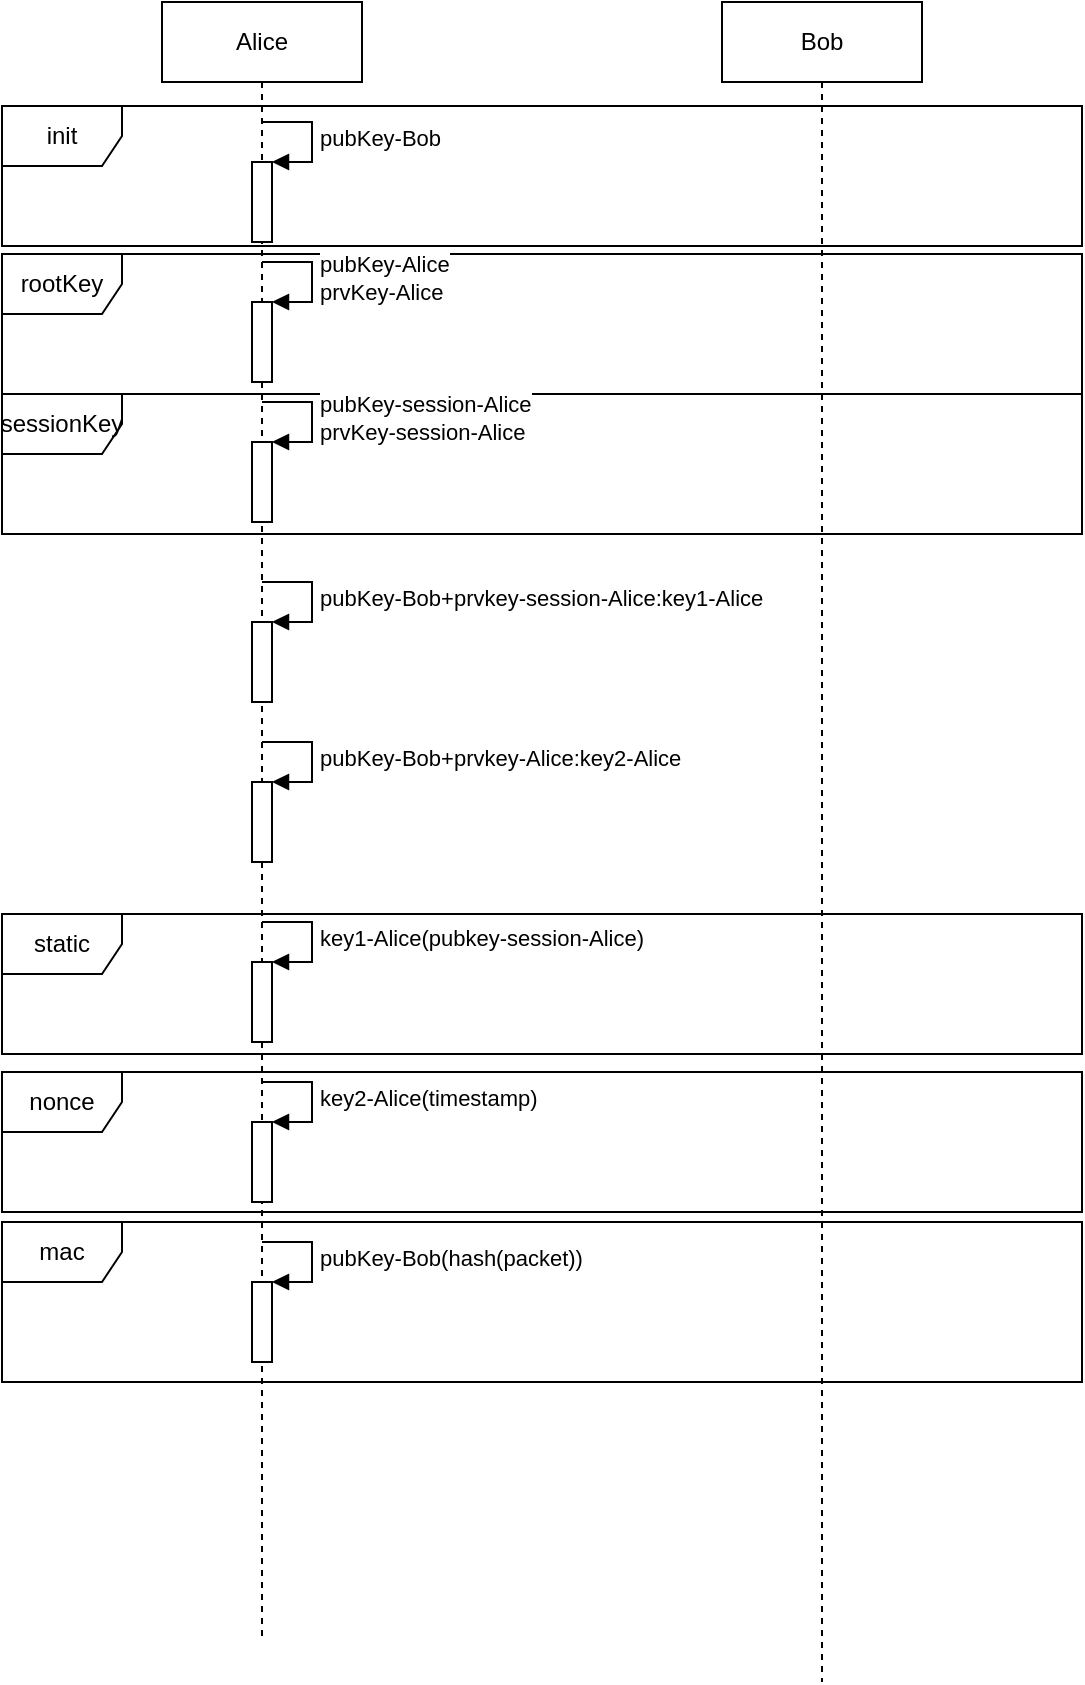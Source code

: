 <mxfile version="12.1.7" type="device" pages="3"><diagram id="3xosdwYBwhrU-yBite4D" name="Page-1"><mxGraphModel dx="1106" dy="762" grid="1" gridSize="10" guides="1" tooltips="1" connect="1" arrows="1" fold="1" page="1" pageScale="1" pageWidth="850" pageHeight="1100" math="0" shadow="0"><root><mxCell id="0"/><mxCell id="1" parent="0"/><mxCell id="DGvEX-79ixE-ZYvpNxBf-25" value="static" style="shape=umlFrame;whiteSpace=wrap;html=1;" vertex="1" parent="1"><mxGeometry x="40" y="576" width="540" height="70" as="geometry"/></mxCell><mxCell id="DGvEX-79ixE-ZYvpNxBf-23" value="rootKey" style="shape=umlFrame;whiteSpace=wrap;html=1;" vertex="1" parent="1"><mxGeometry x="40" y="246" width="540" height="70" as="geometry"/></mxCell><mxCell id="DGvEX-79ixE-ZYvpNxBf-24" value="sessionKey" style="shape=umlFrame;whiteSpace=wrap;html=1;" vertex="1" parent="1"><mxGeometry x="40" y="316" width="540" height="70" as="geometry"/></mxCell><mxCell id="DGvEX-79ixE-ZYvpNxBf-21" value="mac" style="shape=umlFrame;whiteSpace=wrap;html=1;" vertex="1" parent="1"><mxGeometry x="40" y="730" width="540" height="80" as="geometry"/></mxCell><mxCell id="DGvEX-79ixE-ZYvpNxBf-10" value="init" style="shape=umlFrame;whiteSpace=wrap;html=1;" vertex="1" parent="1"><mxGeometry x="40" y="172" width="540" height="70" as="geometry"/></mxCell><mxCell id="DGvEX-79ixE-ZYvpNxBf-22" value="nonce" style="shape=umlFrame;whiteSpace=wrap;html=1;" vertex="1" parent="1"><mxGeometry x="40" y="655" width="540" height="70" as="geometry"/></mxCell><mxCell id="DGvEX-79ixE-ZYvpNxBf-2" value="Alice" style="shape=umlLifeline;perimeter=lifelinePerimeter;whiteSpace=wrap;html=1;container=1;collapsible=0;recursiveResize=0;outlineConnect=0;" vertex="1" parent="1"><mxGeometry x="120" y="120" width="100" height="820" as="geometry"/></mxCell><mxCell id="DGvEX-79ixE-ZYvpNxBf-4" value="" style="html=1;points=[];perimeter=orthogonalPerimeter;" vertex="1" parent="DGvEX-79ixE-ZYvpNxBf-2"><mxGeometry x="45" y="80" width="10" height="40" as="geometry"/></mxCell><mxCell id="DGvEX-79ixE-ZYvpNxBf-5" value="pubKey-Bob" style="edgeStyle=orthogonalEdgeStyle;html=1;align=left;spacingLeft=2;endArrow=block;rounded=0;entryX=1;entryY=0;" edge="1" target="DGvEX-79ixE-ZYvpNxBf-4" parent="DGvEX-79ixE-ZYvpNxBf-2"><mxGeometry relative="1" as="geometry"><mxPoint x="50" y="60" as="sourcePoint"/><Array as="points"><mxPoint x="75" y="60"/></Array></mxGeometry></mxCell><mxCell id="DGvEX-79ixE-ZYvpNxBf-6" value="" style="html=1;points=[];perimeter=orthogonalPerimeter;" vertex="1" parent="DGvEX-79ixE-ZYvpNxBf-2"><mxGeometry x="45" y="150" width="10" height="40" as="geometry"/></mxCell><mxCell id="DGvEX-79ixE-ZYvpNxBf-7" value="pubKey-Alice&lt;br&gt;prvKey-Alice" style="edgeStyle=orthogonalEdgeStyle;html=1;align=left;spacingLeft=2;endArrow=block;rounded=0;entryX=1;entryY=0;" edge="1" parent="DGvEX-79ixE-ZYvpNxBf-2" target="DGvEX-79ixE-ZYvpNxBf-6"><mxGeometry relative="1" as="geometry"><mxPoint x="50" y="130" as="sourcePoint"/><Array as="points"><mxPoint x="75" y="130"/></Array></mxGeometry></mxCell><mxCell id="DGvEX-79ixE-ZYvpNxBf-8" value="" style="html=1;points=[];perimeter=orthogonalPerimeter;" vertex="1" parent="DGvEX-79ixE-ZYvpNxBf-2"><mxGeometry x="45" y="220" width="10" height="40" as="geometry"/></mxCell><mxCell id="DGvEX-79ixE-ZYvpNxBf-9" value="pubKey-session-Alice&lt;br&gt;prvKey-session-Alice" style="edgeStyle=orthogonalEdgeStyle;html=1;align=left;spacingLeft=2;endArrow=block;rounded=0;entryX=1;entryY=0;" edge="1" parent="DGvEX-79ixE-ZYvpNxBf-2" target="DGvEX-79ixE-ZYvpNxBf-8"><mxGeometry relative="1" as="geometry"><mxPoint x="50" y="200" as="sourcePoint"/><Array as="points"><mxPoint x="75" y="200"/></Array></mxGeometry></mxCell><mxCell id="DGvEX-79ixE-ZYvpNxBf-11" value="" style="html=1;points=[];perimeter=orthogonalPerimeter;" vertex="1" parent="DGvEX-79ixE-ZYvpNxBf-2"><mxGeometry x="45" y="310" width="10" height="40" as="geometry"/></mxCell><mxCell id="DGvEX-79ixE-ZYvpNxBf-12" value="pubKey-Bob+prvkey-session-Alice:key1-Alice" style="edgeStyle=orthogonalEdgeStyle;html=1;align=left;spacingLeft=2;endArrow=block;rounded=0;entryX=1;entryY=0;" edge="1" parent="DGvEX-79ixE-ZYvpNxBf-2" target="DGvEX-79ixE-ZYvpNxBf-11"><mxGeometry relative="1" as="geometry"><mxPoint x="50" y="290" as="sourcePoint"/><Array as="points"><mxPoint x="75" y="290"/></Array></mxGeometry></mxCell><mxCell id="DGvEX-79ixE-ZYvpNxBf-13" value="" style="html=1;points=[];perimeter=orthogonalPerimeter;" vertex="1" parent="DGvEX-79ixE-ZYvpNxBf-2"><mxGeometry x="45" y="390" width="10" height="40" as="geometry"/></mxCell><mxCell id="DGvEX-79ixE-ZYvpNxBf-14" value="pubKey-Bob+prvkey-Alice:key2-Alice" style="edgeStyle=orthogonalEdgeStyle;html=1;align=left;spacingLeft=2;endArrow=block;rounded=0;entryX=1;entryY=0;" edge="1" parent="DGvEX-79ixE-ZYvpNxBf-2" target="DGvEX-79ixE-ZYvpNxBf-13"><mxGeometry relative="1" as="geometry"><mxPoint x="50" y="370" as="sourcePoint"/><Array as="points"><mxPoint x="75" y="370"/></Array></mxGeometry></mxCell><mxCell id="DGvEX-79ixE-ZYvpNxBf-15" value="" style="html=1;points=[];perimeter=orthogonalPerimeter;" vertex="1" parent="DGvEX-79ixE-ZYvpNxBf-2"><mxGeometry x="45" y="480" width="10" height="40" as="geometry"/></mxCell><mxCell id="DGvEX-79ixE-ZYvpNxBf-16" value="key1-Alice(pubkey-session-Alice)" style="edgeStyle=orthogonalEdgeStyle;html=1;align=left;spacingLeft=2;endArrow=block;rounded=0;entryX=1;entryY=0;" edge="1" parent="DGvEX-79ixE-ZYvpNxBf-2" target="DGvEX-79ixE-ZYvpNxBf-15"><mxGeometry relative="1" as="geometry"><mxPoint x="50" y="460" as="sourcePoint"/><Array as="points"><mxPoint x="75" y="460"/></Array></mxGeometry></mxCell><mxCell id="DGvEX-79ixE-ZYvpNxBf-17" value="" style="html=1;points=[];perimeter=orthogonalPerimeter;" vertex="1" parent="DGvEX-79ixE-ZYvpNxBf-2"><mxGeometry x="45" y="560" width="10" height="40" as="geometry"/></mxCell><mxCell id="DGvEX-79ixE-ZYvpNxBf-18" value="key2-Alice(timestamp)" style="edgeStyle=orthogonalEdgeStyle;html=1;align=left;spacingLeft=2;endArrow=block;rounded=0;entryX=1;entryY=0;" edge="1" parent="DGvEX-79ixE-ZYvpNxBf-2" target="DGvEX-79ixE-ZYvpNxBf-17"><mxGeometry relative="1" as="geometry"><mxPoint x="50" y="540" as="sourcePoint"/><Array as="points"><mxPoint x="75" y="540"/></Array></mxGeometry></mxCell><mxCell id="DGvEX-79ixE-ZYvpNxBf-19" value="" style="html=1;points=[];perimeter=orthogonalPerimeter;" vertex="1" parent="DGvEX-79ixE-ZYvpNxBf-2"><mxGeometry x="45" y="640" width="10" height="40" as="geometry"/></mxCell><mxCell id="DGvEX-79ixE-ZYvpNxBf-20" value="pubKey-Bob(hash(packet))" style="edgeStyle=orthogonalEdgeStyle;html=1;align=left;spacingLeft=2;endArrow=block;rounded=0;entryX=1;entryY=0;" edge="1" parent="DGvEX-79ixE-ZYvpNxBf-2" target="DGvEX-79ixE-ZYvpNxBf-19"><mxGeometry relative="1" as="geometry"><mxPoint x="50" y="620" as="sourcePoint"/><Array as="points"><mxPoint x="75" y="620"/></Array></mxGeometry></mxCell><mxCell id="DGvEX-79ixE-ZYvpNxBf-3" value="Bob" style="shape=umlLifeline;perimeter=lifelinePerimeter;whiteSpace=wrap;html=1;container=1;collapsible=0;recursiveResize=0;outlineConnect=0;" vertex="1" parent="1"><mxGeometry x="400" y="120" width="100" height="840" as="geometry"/></mxCell></root></mxGraphModel></diagram><diagram id="zhnW8PUoAlxUmIfvnpiN" name="Page-2"><mxGraphModel dx="1106" dy="762" grid="1" gridSize="10" guides="1" tooltips="1" connect="1" arrows="1" fold="1" page="1" pageScale="1" pageWidth="850" pageHeight="1100" math="0" shadow="0"><root><mxCell id="h1K0eFiPvRUF4r_NolxN-0"/><mxCell id="h1K0eFiPvRUF4r_NolxN-1" parent="h1K0eFiPvRUF4r_NolxN-0"/><mxCell id="h1K0eFiPvRUF4r_NolxN-14" value="ivp6" style="rounded=0;whiteSpace=wrap;html=1;" vertex="1" parent="h1K0eFiPvRUF4r_NolxN-1"><mxGeometry x="580" y="160" width="330" height="380" as="geometry"/></mxCell><mxCell id="h1K0eFiPvRUF4r_NolxN-10" style="edgeStyle=none;rounded=0;orthogonalLoop=1;jettySize=auto;html=1;exitX=1;exitY=0.5;exitDx=0;exitDy=0;entryX=0;entryY=0.5;entryDx=0;entryDy=0;" edge="1" parent="h1K0eFiPvRUF4r_NolxN-1" source="h1K0eFiPvRUF4r_NolxN-2" target="h1K0eFiPvRUF4r_NolxN-3"><mxGeometry relative="1" as="geometry"/></mxCell><mxCell id="h1K0eFiPvRUF4r_NolxN-11" style="edgeStyle=none;rounded=0;orthogonalLoop=1;jettySize=auto;html=1;exitX=1;exitY=0.75;exitDx=0;exitDy=0;entryX=-0.042;entryY=0.633;entryDx=0;entryDy=0;entryPerimeter=0;" edge="1" parent="h1K0eFiPvRUF4r_NolxN-1" source="h1K0eFiPvRUF4r_NolxN-2" target="h1K0eFiPvRUF4r_NolxN-4"><mxGeometry relative="1" as="geometry"/></mxCell><mxCell id="h1K0eFiPvRUF4r_NolxN-2" value="三层交换机" style="rounded=0;whiteSpace=wrap;html=1;" vertex="1" parent="h1K0eFiPvRUF4r_NolxN-1"><mxGeometry x="280" y="360" width="120" height="60" as="geometry"/></mxCell><mxCell id="h1K0eFiPvRUF4r_NolxN-13" style="edgeStyle=none;rounded=0;orthogonalLoop=1;jettySize=auto;html=1;exitX=1;exitY=0.5;exitDx=0;exitDy=0;entryX=0.5;entryY=0;entryDx=0;entryDy=0;" edge="1" parent="h1K0eFiPvRUF4r_NolxN-1" source="h1K0eFiPvRUF4r_NolxN-3" target="h1K0eFiPvRUF4r_NolxN-5"><mxGeometry relative="1" as="geometry"><mxPoint x="640" y="510" as="targetPoint"/><Array as="points"><mxPoint x="780" y="350"/></Array></mxGeometry></mxCell><mxCell id="h1K0eFiPvRUF4r_NolxN-3" value="网关&lt;br&gt;192.168.123.1&lt;br&gt;IPV6" style="rounded=0;whiteSpace=wrap;html=1;" vertex="1" parent="h1K0eFiPvRUF4r_NolxN-1"><mxGeometry x="520" y="270" width="120" height="60" as="geometry"/></mxCell><mxCell id="h1K0eFiPvRUF4r_NolxN-12" style="edgeStyle=none;rounded=0;orthogonalLoop=1;jettySize=auto;html=1;exitX=1;exitY=0.5;exitDx=0;exitDy=0;entryX=1;entryY=0.5;entryDx=0;entryDy=0;" edge="1" parent="h1K0eFiPvRUF4r_NolxN-1" source="h1K0eFiPvRUF4r_NolxN-4" target="h1K0eFiPvRUF4r_NolxN-5"><mxGeometry relative="1" as="geometry"><Array as="points"><mxPoint x="680" y="440"/></Array></mxGeometry></mxCell><mxCell id="h1K0eFiPvRUF4r_NolxN-4" value="网关&lt;br&gt;IPV6" style="rounded=0;whiteSpace=wrap;html=1;" vertex="1" parent="h1K0eFiPvRUF4r_NolxN-1"><mxGeometry x="520" y="360" width="120" height="60" as="geometry"/></mxCell><mxCell id="h1K0eFiPvRUF4r_NolxN-5" value="业务&lt;br&gt;ipv6" style="rounded=0;whiteSpace=wrap;html=1;" vertex="1" parent="h1K0eFiPvRUF4r_NolxN-1"><mxGeometry x="740" y="380" width="120" height="60" as="geometry"/></mxCell><mxCell id="h1K0eFiPvRUF4r_NolxN-9" style="edgeStyle=none;rounded=0;orthogonalLoop=1;jettySize=auto;html=1;exitX=0.5;exitY=1;exitDx=0;exitDy=0;" edge="1" parent="h1K0eFiPvRUF4r_NolxN-1" source="h1K0eFiPvRUF4r_NolxN-6" target="h1K0eFiPvRUF4r_NolxN-2"><mxGeometry relative="1" as="geometry"/></mxCell><mxCell id="h1K0eFiPvRUF4r_NolxN-6" value="思博伦" style="rounded=0;whiteSpace=wrap;html=1;" vertex="1" parent="h1K0eFiPvRUF4r_NolxN-1"><mxGeometry x="240" y="160" width="120" height="60" as="geometry"/></mxCell><mxCell id="h1K0eFiPvRUF4r_NolxN-8" style="edgeStyle=none;rounded=0;orthogonalLoop=1;jettySize=auto;html=1;exitX=1;exitY=0.5;exitDx=0;exitDy=0;" edge="1" parent="h1K0eFiPvRUF4r_NolxN-1" source="h1K0eFiPvRUF4r_NolxN-7" target="h1K0eFiPvRUF4r_NolxN-2"><mxGeometry relative="1" as="geometry"/></mxCell><mxCell id="h1K0eFiPvRUF4r_NolxN-7" value="pc" style="rounded=0;whiteSpace=wrap;html=1;" vertex="1" parent="h1K0eFiPvRUF4r_NolxN-1"><mxGeometry x="50" y="360" width="120" height="60" as="geometry"/></mxCell><mxCell id="h1K0eFiPvRUF4r_NolxN-15" value="控制器" style="rounded=0;whiteSpace=wrap;html=1;" vertex="1" parent="h1K0eFiPvRUF4r_NolxN-1"><mxGeometry x="520" y="170" width="120" height="60" as="geometry"/></mxCell></root></mxGraphModel></diagram><diagram id="zYZ_YM1NHrhjhCxqfy9L" name="Page-3"><mxGraphModel dx="1106" dy="762" grid="1" gridSize="10" guides="1" tooltips="1" connect="1" arrows="1" fold="1" page="1" pageScale="1" pageWidth="850" pageHeight="1100" math="0" shadow="0"><root><mxCell id="Eipvkf6PT-Ki06U_ghuZ-0"/><mxCell id="Eipvkf6PT-Ki06U_ghuZ-1" parent="Eipvkf6PT-Ki06U_ghuZ-0"/><mxCell id="-k-UYdf176CnFFLW4P1Z-0" value="1.34&lt;br&gt;2.34" style="rounded=0;whiteSpace=wrap;html=1;fillColor=#d5e8d4;strokeColor=#82b366;" vertex="1" parent="Eipvkf6PT-Ki06U_ghuZ-1"><mxGeometry x="160" y="160" width="120" height="60" as="geometry"/></mxCell><mxCell id="-k-UYdf176CnFFLW4P1Z-1" value="1.35&lt;br&gt;2.35" style="rounded=0;whiteSpace=wrap;html=1;fillColor=#d5e8d4;strokeColor=#82b366;" vertex="1" parent="Eipvkf6PT-Ki06U_ghuZ-1"><mxGeometry x="360" y="160" width="240" height="60" as="geometry"/></mxCell><mxCell id="-k-UYdf176CnFFLW4P1Z-2" value="1.36&lt;br&gt;2.36" style="rounded=0;whiteSpace=wrap;html=1;fillColor=#d5e8d4;strokeColor=#82b366;" vertex="1" parent="Eipvkf6PT-Ki06U_ghuZ-1"><mxGeometry x="160" y="280" width="120" height="60" as="geometry"/></mxCell><mxCell id="-k-UYdf176CnFFLW4P1Z-3" value="1.37&lt;br&gt;2.37" style="rounded=0;whiteSpace=wrap;html=1;fillColor=#d5e8d4;strokeColor=#82b366;" vertex="1" parent="Eipvkf6PT-Ki06U_ghuZ-1"><mxGeometry x="360" y="280" width="240" height="60" as="geometry"/></mxCell><mxCell id="-k-UYdf176CnFFLW4P1Z-4" value="" style="rounded=0;whiteSpace=wrap;html=1;fillColor=#f5f5f5;strokeColor=#666666;fontColor=#333333;" vertex="1" parent="Eipvkf6PT-Ki06U_ghuZ-1"><mxGeometry x="160" y="440" width="120" height="60" as="geometry"/></mxCell><mxCell id="-k-UYdf176CnFFLW4P1Z-8" style="edgeStyle=none;rounded=0;orthogonalLoop=1;jettySize=auto;html=1;exitX=0.5;exitY=0;exitDx=0;exitDy=0;entryX=0.5;entryY=1;entryDx=0;entryDy=0;" edge="1" parent="Eipvkf6PT-Ki06U_ghuZ-1" source="-k-UYdf176CnFFLW4P1Z-5" target="-k-UYdf176CnFFLW4P1Z-3"><mxGeometry relative="1" as="geometry"/></mxCell><mxCell id="-k-UYdf176CnFFLW4P1Z-9" style="edgeStyle=none;rounded=0;orthogonalLoop=1;jettySize=auto;html=1;exitX=0.5;exitY=0;exitDx=0;exitDy=0;entryX=0.75;entryY=1;entryDx=0;entryDy=0;" edge="1" parent="Eipvkf6PT-Ki06U_ghuZ-1" source="-k-UYdf176CnFFLW4P1Z-7" target="-k-UYdf176CnFFLW4P1Z-1"><mxGeometry relative="1" as="geometry"/></mxCell><mxCell id="-k-UYdf176CnFFLW4P1Z-5" value="2.38&lt;br&gt;win&lt;br&gt;&lt;br&gt;nginx&lt;br&gt;&lt;br&gt;http://x.x.1.34:12000&lt;br&gt;&lt;br&gt;http://x.x.2.38:12000" style="rounded=0;whiteSpace=wrap;html=1;fillColor=#f5f5f5;strokeColor=#666666;fontColor=#333333;" vertex="1" parent="Eipvkf6PT-Ki06U_ghuZ-1"><mxGeometry x="361" y="440" width="239" height="160" as="geometry"/></mxCell><mxCell id="-k-UYdf176CnFFLW4P1Z-10" style="edgeStyle=none;rounded=0;orthogonalLoop=1;jettySize=auto;html=1;exitX=0.5;exitY=0;exitDx=0;exitDy=0;entryX=0.5;entryY=1;entryDx=0;entryDy=0;" edge="1" parent="Eipvkf6PT-Ki06U_ghuZ-1" source="-k-UYdf176CnFFLW4P1Z-6" target="-k-UYdf176CnFFLW4P1Z-5"><mxGeometry relative="1" as="geometry"/></mxCell><mxCell id="-k-UYdf176CnFFLW4P1Z-6" value="思博伦" style="rounded=0;whiteSpace=wrap;html=1;fillColor=#dae8fc;strokeColor=#6c8ebf;" vertex="1" parent="Eipvkf6PT-Ki06U_ghuZ-1"><mxGeometry x="360" y="680" width="240" height="60" as="geometry"/></mxCell><mxCell id="-k-UYdf176CnFFLW4P1Z-7" value="sdp" style="ellipse;whiteSpace=wrap;html=1;" vertex="1" parent="Eipvkf6PT-Ki06U_ghuZ-1"><mxGeometry x="420" y="425" width="120" height="30" as="geometry"/></mxCell></root></mxGraphModel></diagram></mxfile>